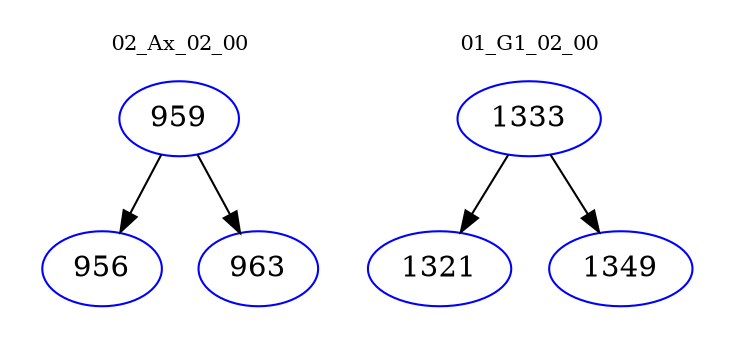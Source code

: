 digraph{
subgraph cluster_0 {
color = white
label = "02_Ax_02_00";
fontsize=10;
T0_959 [label="959", color="blue"]
T0_959 -> T0_956 [color="black"]
T0_956 [label="956", color="blue"]
T0_959 -> T0_963 [color="black"]
T0_963 [label="963", color="blue"]
}
subgraph cluster_1 {
color = white
label = "01_G1_02_00";
fontsize=10;
T1_1333 [label="1333", color="blue"]
T1_1333 -> T1_1321 [color="black"]
T1_1321 [label="1321", color="blue"]
T1_1333 -> T1_1349 [color="black"]
T1_1349 [label="1349", color="blue"]
}
}
